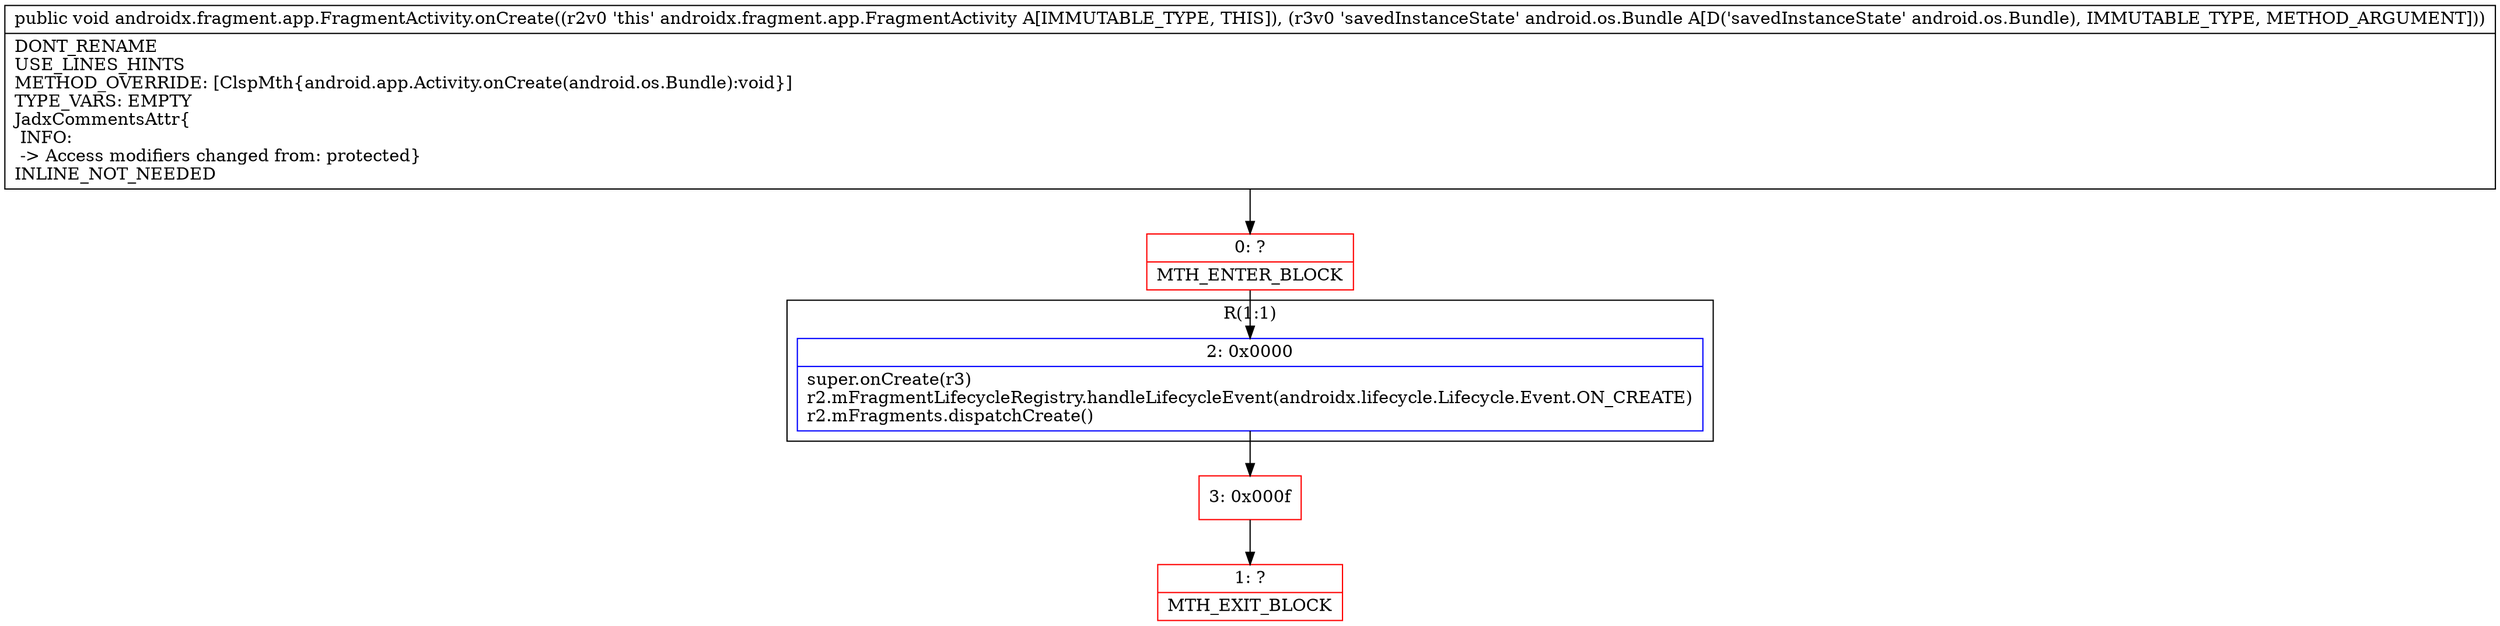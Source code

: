 digraph "CFG forandroidx.fragment.app.FragmentActivity.onCreate(Landroid\/os\/Bundle;)V" {
subgraph cluster_Region_1351516253 {
label = "R(1:1)";
node [shape=record,color=blue];
Node_2 [shape=record,label="{2\:\ 0x0000|super.onCreate(r3)\lr2.mFragmentLifecycleRegistry.handleLifecycleEvent(androidx.lifecycle.Lifecycle.Event.ON_CREATE)\lr2.mFragments.dispatchCreate()\l}"];
}
Node_0 [shape=record,color=red,label="{0\:\ ?|MTH_ENTER_BLOCK\l}"];
Node_3 [shape=record,color=red,label="{3\:\ 0x000f}"];
Node_1 [shape=record,color=red,label="{1\:\ ?|MTH_EXIT_BLOCK\l}"];
MethodNode[shape=record,label="{public void androidx.fragment.app.FragmentActivity.onCreate((r2v0 'this' androidx.fragment.app.FragmentActivity A[IMMUTABLE_TYPE, THIS]), (r3v0 'savedInstanceState' android.os.Bundle A[D('savedInstanceState' android.os.Bundle), IMMUTABLE_TYPE, METHOD_ARGUMENT]))  | DONT_RENAME\lUSE_LINES_HINTS\lMETHOD_OVERRIDE: [ClspMth\{android.app.Activity.onCreate(android.os.Bundle):void\}]\lTYPE_VARS: EMPTY\lJadxCommentsAttr\{\l INFO: \l \-\> Access modifiers changed from: protected\}\lINLINE_NOT_NEEDED\l}"];
MethodNode -> Node_0;Node_2 -> Node_3;
Node_0 -> Node_2;
Node_3 -> Node_1;
}

